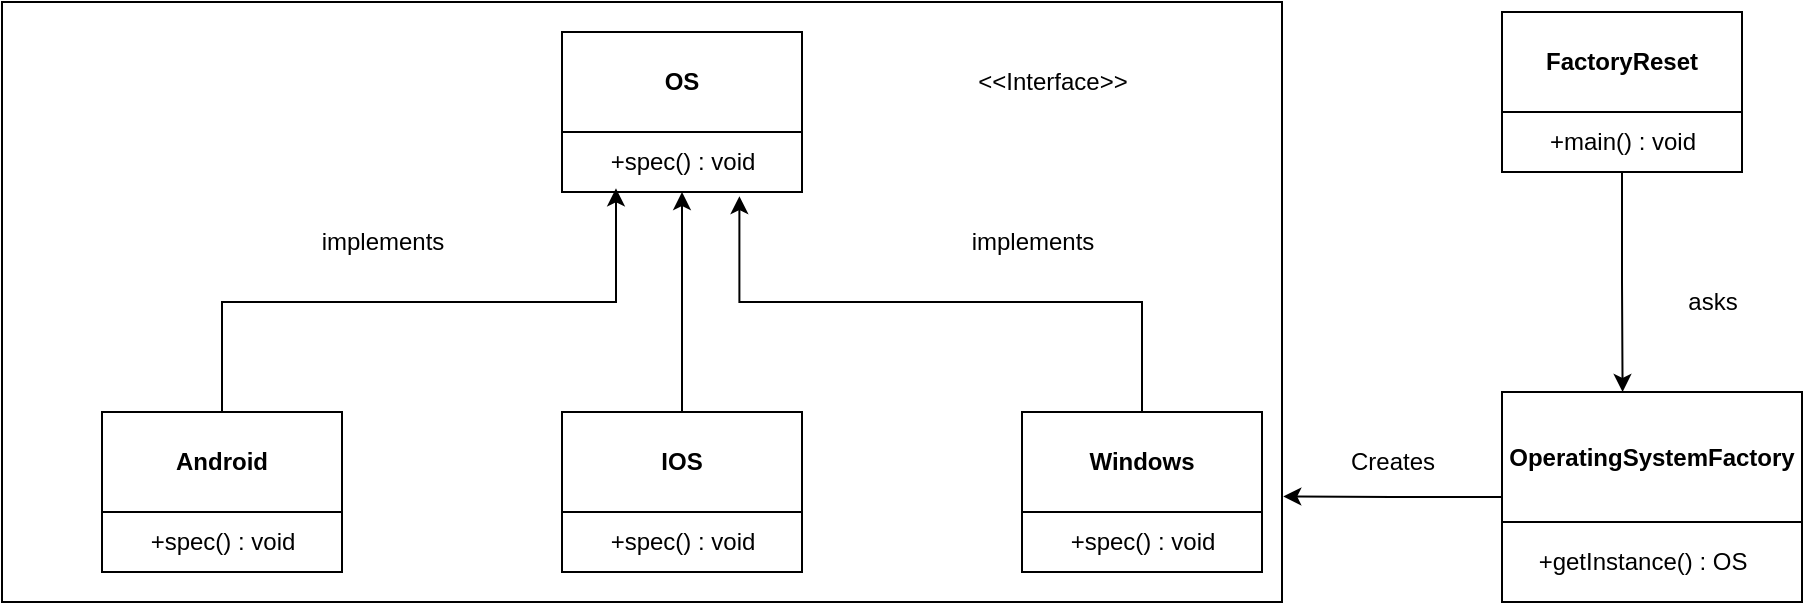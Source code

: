 <mxfile version="22.1.21" type="device">
  <diagram name="Page-1" id="uS2YMxQiYoCSbDacKCCD">
    <mxGraphModel dx="2071" dy="823" grid="1" gridSize="10" guides="1" tooltips="1" connect="1" arrows="1" fold="1" page="1" pageScale="1" pageWidth="850" pageHeight="1100" math="0" shadow="0">
      <root>
        <mxCell id="0" />
        <mxCell id="1" parent="0" />
        <mxCell id="b3UySqZNcHyBKIzBcvD1-32" value="" style="rounded=0;whiteSpace=wrap;html=1;" parent="1" vertex="1">
          <mxGeometry x="-60" y="85" width="640" height="300" as="geometry" />
        </mxCell>
        <mxCell id="b3UySqZNcHyBKIzBcvD1-1" value="OS" style="swimlane;whiteSpace=wrap;html=1;startSize=50;" parent="1" vertex="1">
          <mxGeometry x="220" y="100" width="120" height="80" as="geometry" />
        </mxCell>
        <mxCell id="b3UySqZNcHyBKIzBcvD1-2" value="+spec() : void" style="text;html=1;align=center;verticalAlign=middle;resizable=0;points=[];autosize=1;strokeColor=none;fillColor=none;" parent="b3UySqZNcHyBKIzBcvD1-1" vertex="1">
          <mxGeometry x="10" y="50" width="100" height="30" as="geometry" />
        </mxCell>
        <mxCell id="b3UySqZNcHyBKIzBcvD1-3" value="&amp;lt;&amp;lt;Interface&amp;gt;&amp;gt;" style="text;html=1;align=center;verticalAlign=middle;resizable=0;points=[];autosize=1;strokeColor=none;fillColor=none;" parent="1" vertex="1">
          <mxGeometry x="415" y="110" width="100" height="30" as="geometry" />
        </mxCell>
        <mxCell id="b3UySqZNcHyBKIzBcvD1-5" value="Android" style="swimlane;whiteSpace=wrap;html=1;startSize=50;" parent="1" vertex="1">
          <mxGeometry x="-10" y="290" width="120" height="80" as="geometry" />
        </mxCell>
        <mxCell id="b3UySqZNcHyBKIzBcvD1-6" value="+spec() : void" style="text;html=1;align=center;verticalAlign=middle;resizable=0;points=[];autosize=1;strokeColor=none;fillColor=none;" parent="b3UySqZNcHyBKIzBcvD1-5" vertex="1">
          <mxGeometry x="10" y="50" width="100" height="30" as="geometry" />
        </mxCell>
        <mxCell id="fLB6EZWzlnXP5SLTEhyY-23" style="edgeStyle=orthogonalEdgeStyle;rounded=0;orthogonalLoop=1;jettySize=auto;html=1;exitX=0.5;exitY=0;exitDx=0;exitDy=0;" parent="1" source="b3UySqZNcHyBKIzBcvD1-7" target="b3UySqZNcHyBKIzBcvD1-2" edge="1">
          <mxGeometry relative="1" as="geometry" />
        </mxCell>
        <mxCell id="b3UySqZNcHyBKIzBcvD1-7" value="IOS" style="swimlane;whiteSpace=wrap;html=1;startSize=50;" parent="1" vertex="1">
          <mxGeometry x="220" y="290" width="120" height="80" as="geometry" />
        </mxCell>
        <mxCell id="b3UySqZNcHyBKIzBcvD1-8" value="+spec() : void" style="text;html=1;align=center;verticalAlign=middle;resizable=0;points=[];autosize=1;strokeColor=none;fillColor=none;" parent="b3UySqZNcHyBKIzBcvD1-7" vertex="1">
          <mxGeometry x="10" y="50" width="100" height="30" as="geometry" />
        </mxCell>
        <mxCell id="b3UySqZNcHyBKIzBcvD1-9" value="Windows" style="swimlane;whiteSpace=wrap;html=1;startSize=50;" parent="1" vertex="1">
          <mxGeometry x="450" y="290" width="120" height="80" as="geometry" />
        </mxCell>
        <mxCell id="b3UySqZNcHyBKIzBcvD1-10" value="+spec() : void" style="text;html=1;align=center;verticalAlign=middle;resizable=0;points=[];autosize=1;strokeColor=none;fillColor=none;" parent="b3UySqZNcHyBKIzBcvD1-9" vertex="1">
          <mxGeometry x="10" y="50" width="100" height="30" as="geometry" />
        </mxCell>
        <mxCell id="b3UySqZNcHyBKIzBcvD1-18" value="implements" style="text;html=1;align=center;verticalAlign=middle;resizable=0;points=[];autosize=1;strokeColor=none;fillColor=none;" parent="1" vertex="1">
          <mxGeometry x="90" y="190" width="80" height="30" as="geometry" />
        </mxCell>
        <mxCell id="b3UySqZNcHyBKIzBcvD1-19" value="FactoryReset&lt;br&gt;" style="swimlane;whiteSpace=wrap;html=1;startSize=50;" parent="1" vertex="1">
          <mxGeometry x="690" y="90" width="120" height="80" as="geometry" />
        </mxCell>
        <mxCell id="b3UySqZNcHyBKIzBcvD1-20" value="+main() : void" style="text;html=1;align=center;verticalAlign=middle;resizable=0;points=[];autosize=1;strokeColor=none;fillColor=none;" parent="b3UySqZNcHyBKIzBcvD1-19" vertex="1">
          <mxGeometry x="10" y="50" width="100" height="30" as="geometry" />
        </mxCell>
        <mxCell id="fLB6EZWzlnXP5SLTEhyY-15" style="edgeStyle=orthogonalEdgeStyle;rounded=0;orthogonalLoop=1;jettySize=auto;html=1;exitX=0;exitY=0.5;exitDx=0;exitDy=0;entryX=1.001;entryY=0.824;entryDx=0;entryDy=0;entryPerimeter=0;" parent="1" source="b3UySqZNcHyBKIzBcvD1-21" target="b3UySqZNcHyBKIzBcvD1-32" edge="1">
          <mxGeometry relative="1" as="geometry">
            <mxPoint x="590" y="332.333" as="targetPoint" />
            <Array as="points" />
          </mxGeometry>
        </mxCell>
        <mxCell id="b3UySqZNcHyBKIzBcvD1-21" value="OperatingSystemFactory" style="swimlane;whiteSpace=wrap;html=1;startSize=65;rotation=0;" parent="1" vertex="1">
          <mxGeometry x="690" y="280" width="150" height="105" as="geometry" />
        </mxCell>
        <mxCell id="b3UySqZNcHyBKIzBcvD1-22" value="+getInstance() : OS" style="text;html=1;align=center;verticalAlign=middle;resizable=0;points=[];autosize=1;strokeColor=none;fillColor=none;" parent="b3UySqZNcHyBKIzBcvD1-21" vertex="1">
          <mxGeometry x="5" y="70" width="130" height="30" as="geometry" />
        </mxCell>
        <mxCell id="b3UySqZNcHyBKIzBcvD1-29" value="asks" style="text;html=1;align=center;verticalAlign=middle;resizable=0;points=[];autosize=1;strokeColor=none;fillColor=none;" parent="1" vertex="1">
          <mxGeometry x="770" y="220" width="50" height="30" as="geometry" />
        </mxCell>
        <mxCell id="b3UySqZNcHyBKIzBcvD1-31" value="Creates" style="text;html=1;align=center;verticalAlign=middle;resizable=0;points=[];autosize=1;strokeColor=none;fillColor=none;" parent="1" vertex="1">
          <mxGeometry x="600" y="300" width="70" height="30" as="geometry" />
        </mxCell>
        <mxCell id="fLB6EZWzlnXP5SLTEhyY-16" style="edgeStyle=orthogonalEdgeStyle;rounded=0;orthogonalLoop=1;jettySize=auto;html=1;exitX=0.5;exitY=1;exitDx=0;exitDy=0;entryX=0.402;entryY=0;entryDx=0;entryDy=0;entryPerimeter=0;" parent="1" source="b3UySqZNcHyBKIzBcvD1-19" target="b3UySqZNcHyBKIzBcvD1-21" edge="1">
          <mxGeometry relative="1" as="geometry" />
        </mxCell>
        <mxCell id="fLB6EZWzlnXP5SLTEhyY-25" style="edgeStyle=orthogonalEdgeStyle;rounded=0;orthogonalLoop=1;jettySize=auto;html=1;exitX=0.5;exitY=0;exitDx=0;exitDy=0;entryX=0.17;entryY=0.939;entryDx=0;entryDy=0;entryPerimeter=0;" parent="1" source="b3UySqZNcHyBKIzBcvD1-5" target="b3UySqZNcHyBKIzBcvD1-2" edge="1">
          <mxGeometry relative="1" as="geometry" />
        </mxCell>
        <mxCell id="fLB6EZWzlnXP5SLTEhyY-26" style="edgeStyle=orthogonalEdgeStyle;rounded=0;orthogonalLoop=1;jettySize=auto;html=1;exitX=0.5;exitY=0;exitDx=0;exitDy=0;entryX=0.787;entryY=1.069;entryDx=0;entryDy=0;entryPerimeter=0;" parent="1" source="b3UySqZNcHyBKIzBcvD1-9" target="b3UySqZNcHyBKIzBcvD1-2" edge="1">
          <mxGeometry relative="1" as="geometry" />
        </mxCell>
        <mxCell id="fLB6EZWzlnXP5SLTEhyY-28" value="implements" style="text;html=1;align=center;verticalAlign=middle;resizable=0;points=[];autosize=1;strokeColor=none;fillColor=none;" parent="1" vertex="1">
          <mxGeometry x="415" y="190" width="80" height="30" as="geometry" />
        </mxCell>
      </root>
    </mxGraphModel>
  </diagram>
</mxfile>
